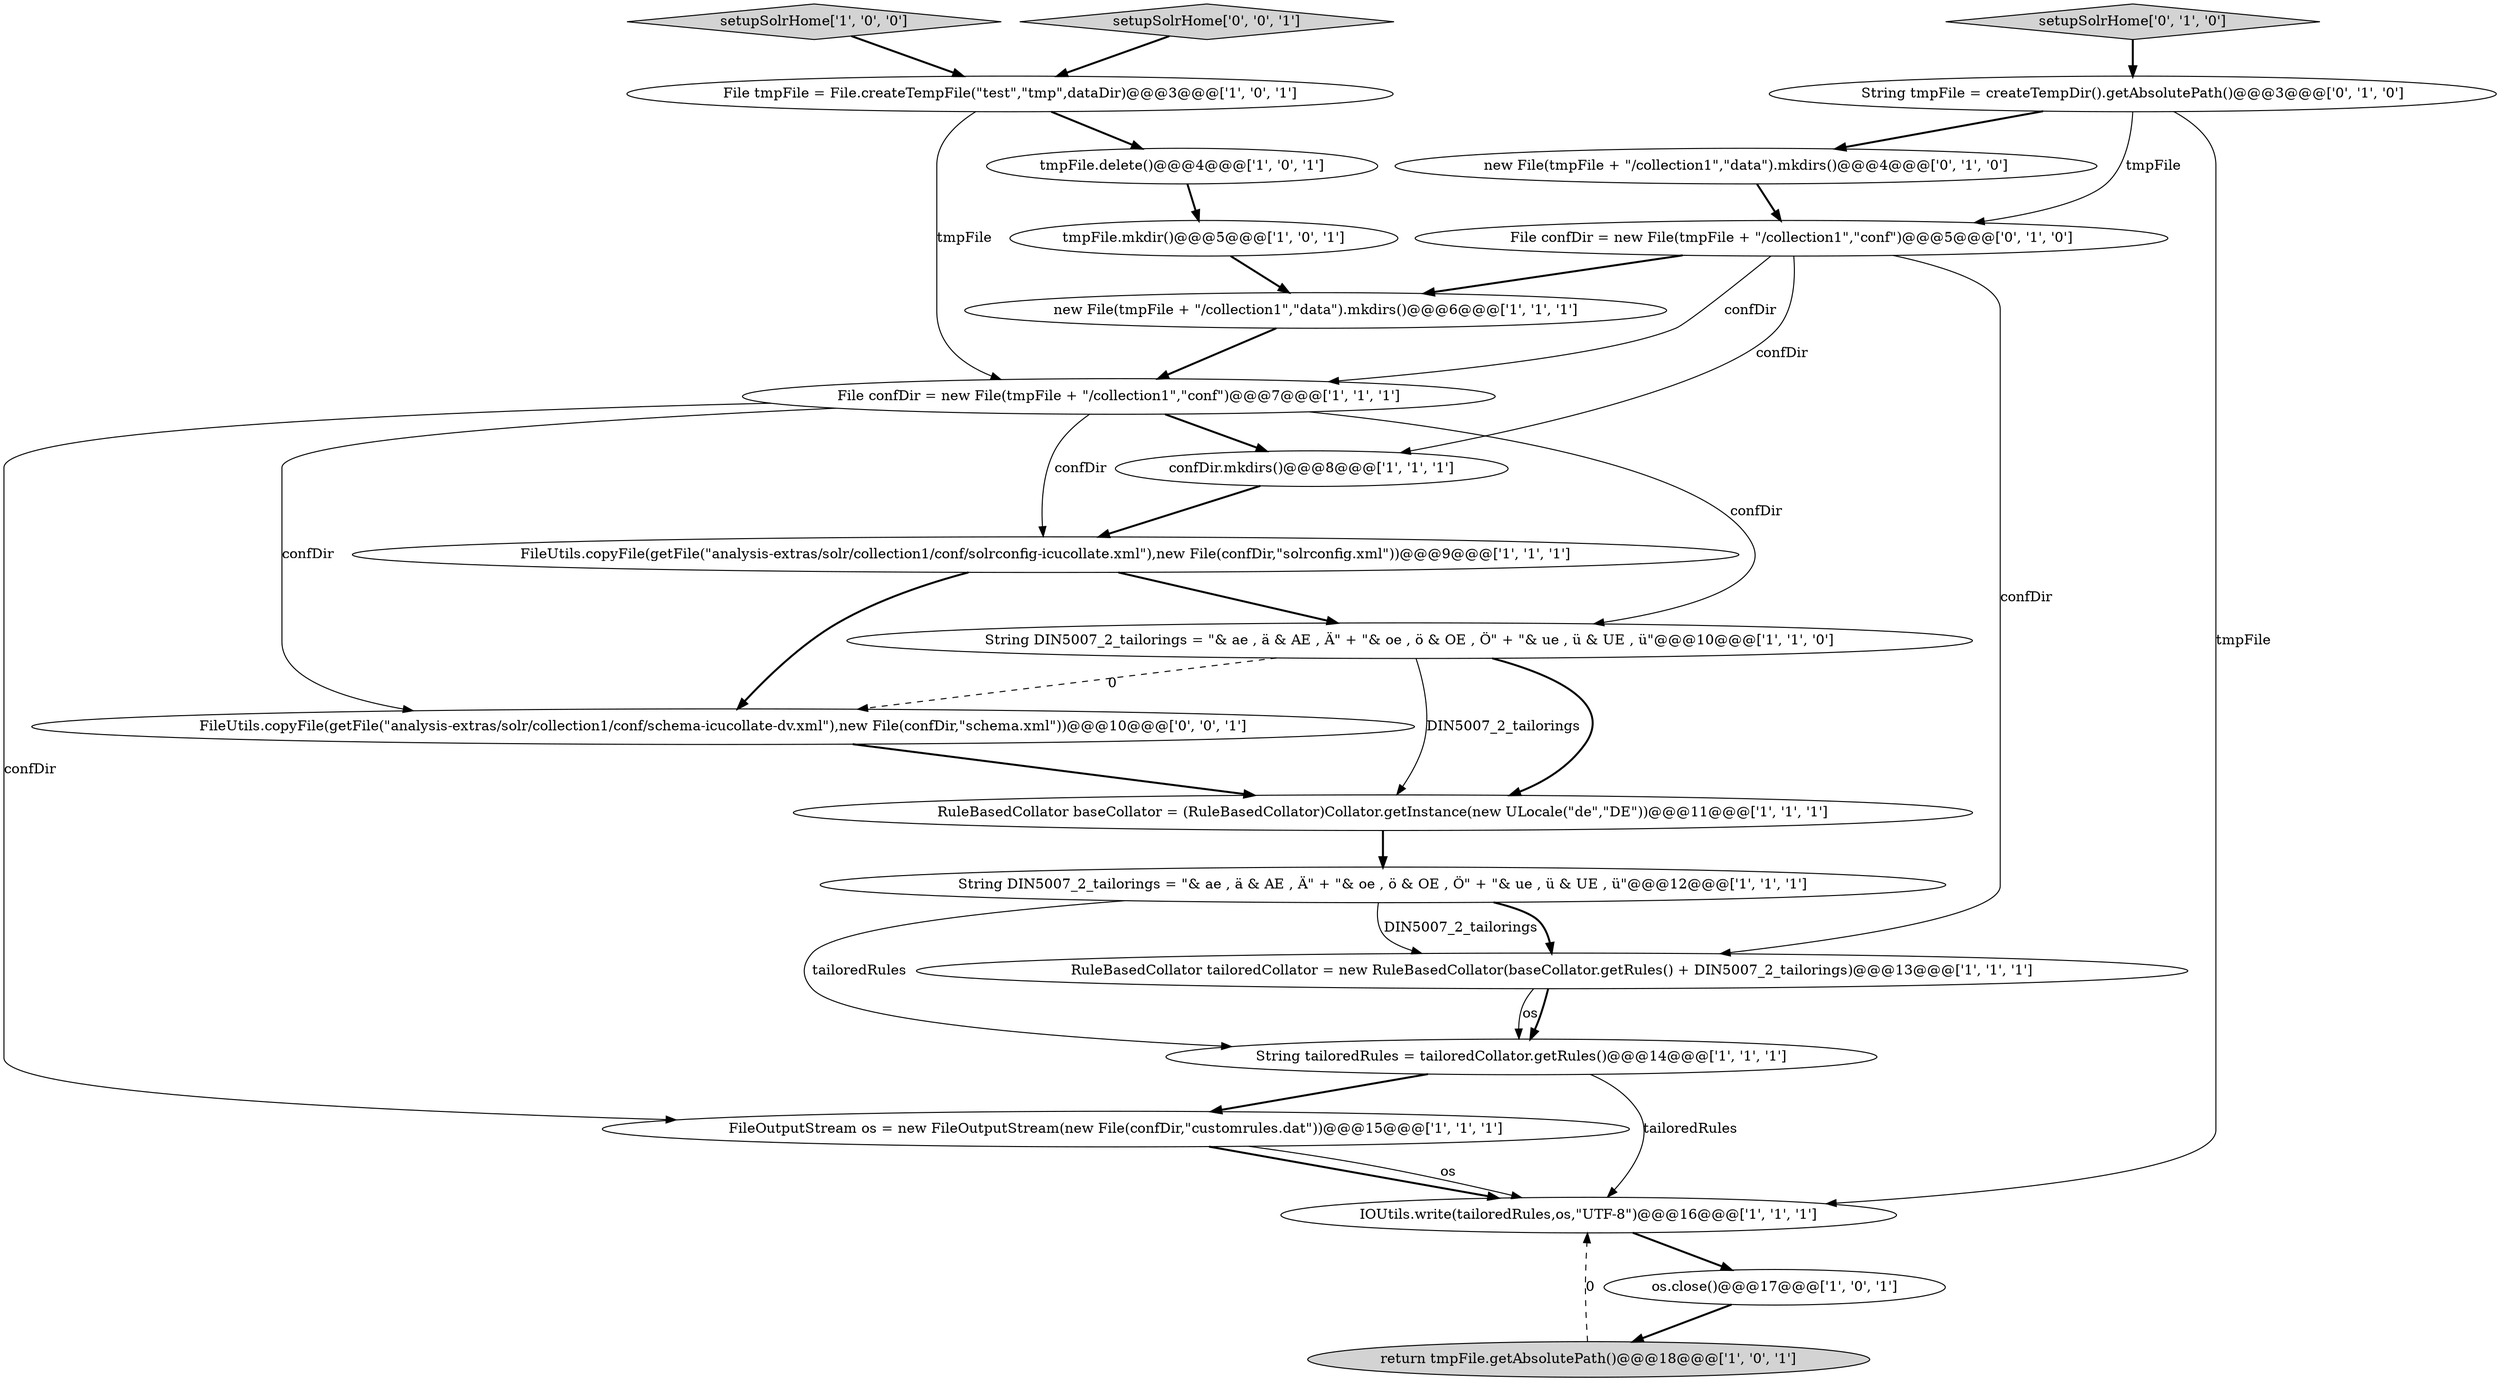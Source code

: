 digraph {
10 [style = filled, label = "RuleBasedCollator baseCollator = (RuleBasedCollator)Collator.getInstance(new ULocale(\"de\",\"DE\"))@@@11@@@['1', '1', '1']", fillcolor = white, shape = ellipse image = "AAA0AAABBB1BBB"];
13 [style = filled, label = "String DIN5007_2_tailorings = \"& ae , ä & AE , Ä\" + \"& oe , ö & OE , Ö\" + \"& ue , ü & UE , ü\"@@@12@@@['1', '1', '1']", fillcolor = white, shape = ellipse image = "AAA0AAABBB1BBB"];
19 [style = filled, label = "File confDir = new File(tmpFile + \"/collection1\",\"conf\")@@@5@@@['0', '1', '0']", fillcolor = white, shape = ellipse image = "AAA0AAABBB2BBB"];
5 [style = filled, label = "String DIN5007_2_tailorings = \"& ae , ä & AE , Ä\" + \"& oe , ö & OE , Ö\" + \"& ue , ü & UE , ü\"@@@10@@@['1', '1', '0']", fillcolor = white, shape = ellipse image = "AAA0AAABBB1BBB"];
2 [style = filled, label = "setupSolrHome['1', '0', '0']", fillcolor = lightgray, shape = diamond image = "AAA0AAABBB1BBB"];
0 [style = filled, label = "FileOutputStream os = new FileOutputStream(new File(confDir,\"customrules.dat\"))@@@15@@@['1', '1', '1']", fillcolor = white, shape = ellipse image = "AAA0AAABBB1BBB"];
11 [style = filled, label = "FileUtils.copyFile(getFile(\"analysis-extras/solr/collection1/conf/solrconfig-icucollate.xml\"),new File(confDir,\"solrconfig.xml\"))@@@9@@@['1', '1', '1']", fillcolor = white, shape = ellipse image = "AAA0AAABBB1BBB"];
9 [style = filled, label = "tmpFile.mkdir()@@@5@@@['1', '0', '1']", fillcolor = white, shape = ellipse image = "AAA0AAABBB1BBB"];
4 [style = filled, label = "IOUtils.write(tailoredRules,os,\"UTF-8\")@@@16@@@['1', '1', '1']", fillcolor = white, shape = ellipse image = "AAA0AAABBB1BBB"];
7 [style = filled, label = "return tmpFile.getAbsolutePath()@@@18@@@['1', '0', '1']", fillcolor = lightgray, shape = ellipse image = "AAA0AAABBB1BBB"];
15 [style = filled, label = "tmpFile.delete()@@@4@@@['1', '0', '1']", fillcolor = white, shape = ellipse image = "AAA0AAABBB1BBB"];
14 [style = filled, label = "File tmpFile = File.createTempFile(\"test\",\"tmp\",dataDir)@@@3@@@['1', '0', '1']", fillcolor = white, shape = ellipse image = "AAA0AAABBB1BBB"];
17 [style = filled, label = "String tmpFile = createTempDir().getAbsolutePath()@@@3@@@['0', '1', '0']", fillcolor = white, shape = ellipse image = "AAA0AAABBB2BBB"];
20 [style = filled, label = "new File(tmpFile + \"/collection1\",\"data\").mkdirs()@@@4@@@['0', '1', '0']", fillcolor = white, shape = ellipse image = "AAA0AAABBB2BBB"];
21 [style = filled, label = "setupSolrHome['0', '0', '1']", fillcolor = lightgray, shape = diamond image = "AAA0AAABBB3BBB"];
16 [style = filled, label = "RuleBasedCollator tailoredCollator = new RuleBasedCollator(baseCollator.getRules() + DIN5007_2_tailorings)@@@13@@@['1', '1', '1']", fillcolor = white, shape = ellipse image = "AAA0AAABBB1BBB"];
18 [style = filled, label = "setupSolrHome['0', '1', '0']", fillcolor = lightgray, shape = diamond image = "AAA0AAABBB2BBB"];
6 [style = filled, label = "new File(tmpFile + \"/collection1\",\"data\").mkdirs()@@@6@@@['1', '1', '1']", fillcolor = white, shape = ellipse image = "AAA0AAABBB1BBB"];
1 [style = filled, label = "os.close()@@@17@@@['1', '0', '1']", fillcolor = white, shape = ellipse image = "AAA0AAABBB1BBB"];
3 [style = filled, label = "confDir.mkdirs()@@@8@@@['1', '1', '1']", fillcolor = white, shape = ellipse image = "AAA0AAABBB1BBB"];
12 [style = filled, label = "String tailoredRules = tailoredCollator.getRules()@@@14@@@['1', '1', '1']", fillcolor = white, shape = ellipse image = "AAA0AAABBB1BBB"];
22 [style = filled, label = "FileUtils.copyFile(getFile(\"analysis-extras/solr/collection1/conf/schema-icucollate-dv.xml\"),new File(confDir,\"schema.xml\"))@@@10@@@['0', '0', '1']", fillcolor = white, shape = ellipse image = "AAA0AAABBB3BBB"];
8 [style = filled, label = "File confDir = new File(tmpFile + \"/collection1\",\"conf\")@@@7@@@['1', '1', '1']", fillcolor = white, shape = ellipse image = "AAA0AAABBB1BBB"];
12->0 [style = bold, label=""];
5->22 [style = dashed, label="0"];
11->22 [style = bold, label=""];
21->14 [style = bold, label=""];
16->12 [style = solid, label="os"];
3->11 [style = bold, label=""];
7->4 [style = dashed, label="0"];
0->4 [style = bold, label=""];
19->6 [style = bold, label=""];
15->9 [style = bold, label=""];
8->11 [style = solid, label="confDir"];
8->5 [style = solid, label="confDir"];
8->0 [style = solid, label="confDir"];
5->10 [style = solid, label="DIN5007_2_tailorings"];
17->4 [style = solid, label="tmpFile"];
17->20 [style = bold, label=""];
5->10 [style = bold, label=""];
6->8 [style = bold, label=""];
17->19 [style = solid, label="tmpFile"];
4->1 [style = bold, label=""];
8->3 [style = bold, label=""];
20->19 [style = bold, label=""];
9->6 [style = bold, label=""];
19->3 [style = solid, label="confDir"];
16->12 [style = bold, label=""];
13->16 [style = solid, label="DIN5007_2_tailorings"];
0->4 [style = solid, label="os"];
8->22 [style = solid, label="confDir"];
10->13 [style = bold, label=""];
13->16 [style = bold, label=""];
19->16 [style = solid, label="confDir"];
18->17 [style = bold, label=""];
2->14 [style = bold, label=""];
19->8 [style = solid, label="confDir"];
1->7 [style = bold, label=""];
14->8 [style = solid, label="tmpFile"];
13->12 [style = solid, label="tailoredRules"];
14->15 [style = bold, label=""];
22->10 [style = bold, label=""];
12->4 [style = solid, label="tailoredRules"];
11->5 [style = bold, label=""];
}
